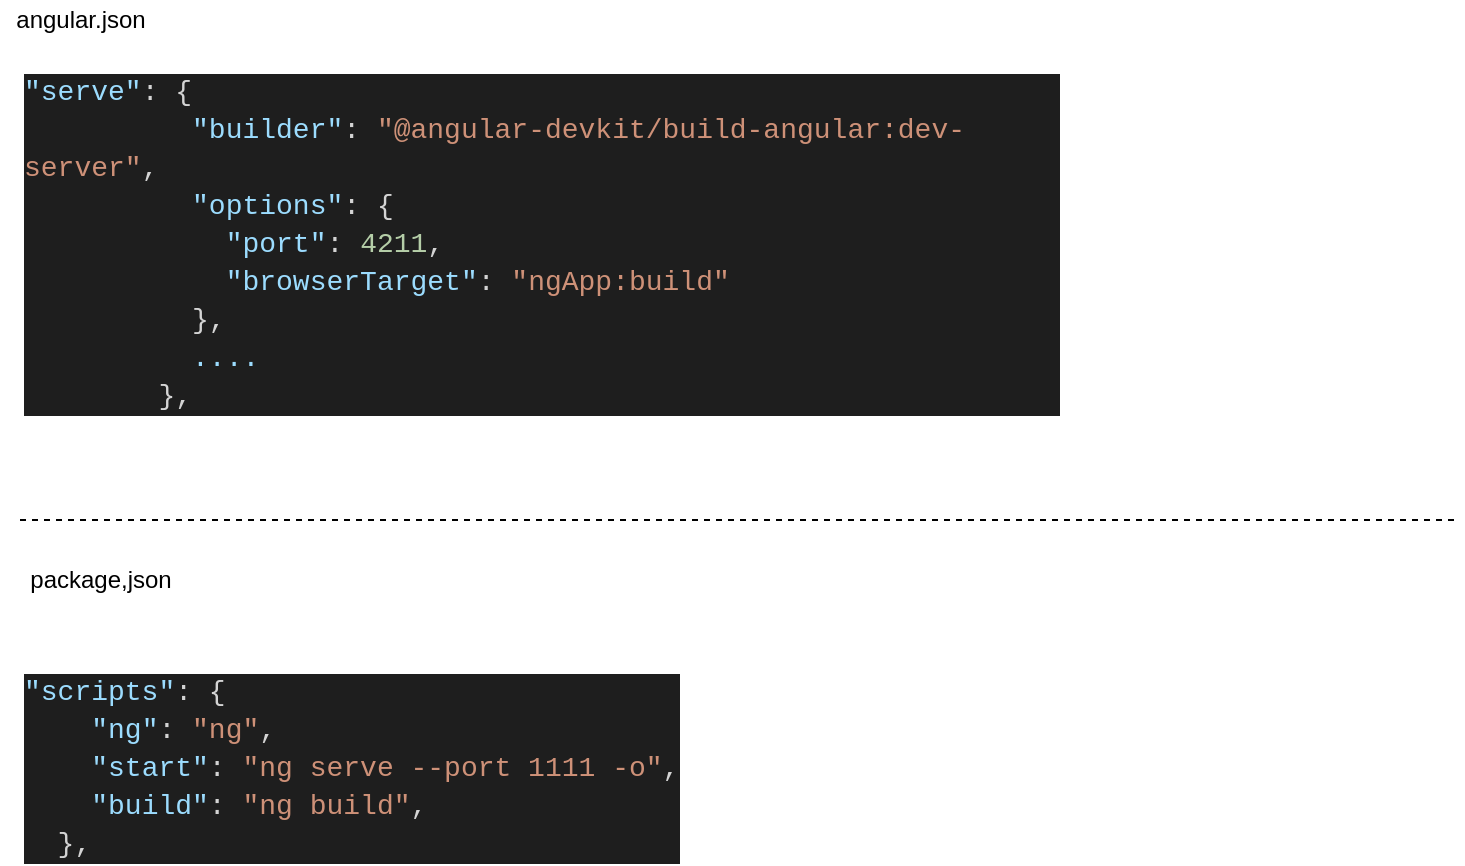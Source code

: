 <mxfile version="13.7.3" type="device" pages="5"><diagram id="q4-Cs6clWWx3zM11zpZe" name="port"><mxGraphModel dx="1024" dy="592" grid="1" gridSize="10" guides="1" tooltips="1" connect="1" arrows="1" fold="1" page="1" pageScale="1" pageWidth="827" pageHeight="1169" math="0" shadow="0"><root><mxCell id="NyrH_KXfmQNb-sl-_Fos-0"/><mxCell id="NyrH_KXfmQNb-sl-_Fos-1" parent="NyrH_KXfmQNb-sl-_Fos-0"/><mxCell id="_iU_rDNWa94BWpTCoF-Z-0" value="&lt;div style=&quot;background-color: rgb(30 , 30 , 30) ; font-family: &amp;#34;consolas&amp;#34; , &amp;#34;courier new&amp;#34; , monospace ; font-weight: normal ; font-size: 14px ; line-height: 19px&quot;&gt;&lt;div style=&quot;color: rgb(212 , 212 , 212)&quot;&gt;&lt;span style=&quot;color: #9cdcfe&quot;&gt;&quot;serve&quot;&lt;/span&gt;&lt;span style=&quot;color: #d4d4d4&quot;&gt;:&amp;nbsp;{&lt;/span&gt;&lt;/div&gt;&lt;div style=&quot;color: rgb(212 , 212 , 212)&quot;&gt;&lt;span style=&quot;color: #d4d4d4&quot;&gt;&amp;nbsp;&amp;nbsp;&amp;nbsp;&amp;nbsp;&amp;nbsp;&amp;nbsp;&amp;nbsp;&amp;nbsp;&amp;nbsp;&amp;nbsp;&lt;/span&gt;&lt;span style=&quot;color: #9cdcfe&quot;&gt;&quot;builder&quot;&lt;/span&gt;&lt;span style=&quot;color: #d4d4d4&quot;&gt;:&amp;nbsp;&lt;/span&gt;&lt;span style=&quot;color: #ce9178&quot;&gt;&quot;@angular-devkit/build-angular:dev-server&quot;&lt;/span&gt;&lt;span style=&quot;color: #d4d4d4&quot;&gt;,&lt;/span&gt;&lt;/div&gt;&lt;div style=&quot;color: rgb(212 , 212 , 212)&quot;&gt;&lt;span style=&quot;color: #d4d4d4&quot;&gt;&amp;nbsp;&amp;nbsp;&amp;nbsp;&amp;nbsp;&amp;nbsp;&amp;nbsp;&amp;nbsp;&amp;nbsp;&amp;nbsp;&amp;nbsp;&lt;/span&gt;&lt;span style=&quot;color: #9cdcfe&quot;&gt;&quot;options&quot;&lt;/span&gt;&lt;span style=&quot;color: #d4d4d4&quot;&gt;:&amp;nbsp;{&lt;/span&gt;&lt;/div&gt;&lt;div style=&quot;color: rgb(212 , 212 , 212)&quot;&gt;&lt;span style=&quot;color: #d4d4d4&quot;&gt;&amp;nbsp;&amp;nbsp;&amp;nbsp;&amp;nbsp;&amp;nbsp;&amp;nbsp;&amp;nbsp;&amp;nbsp;&amp;nbsp;&amp;nbsp;&amp;nbsp;&amp;nbsp;&lt;/span&gt;&lt;span style=&quot;color: #9cdcfe&quot;&gt;&quot;port&quot;&lt;/span&gt;&lt;span style=&quot;color: #d4d4d4&quot;&gt;:&amp;nbsp;&lt;/span&gt;&lt;span style=&quot;color: #b5cea8&quot;&gt;4211&lt;/span&gt;&lt;span style=&quot;color: #d4d4d4&quot;&gt;,&lt;/span&gt;&lt;/div&gt;&lt;div style=&quot;color: rgb(212 , 212 , 212)&quot;&gt;&lt;span style=&quot;color: #d4d4d4&quot;&gt;&amp;nbsp;&amp;nbsp;&amp;nbsp;&amp;nbsp;&amp;nbsp;&amp;nbsp;&amp;nbsp;&amp;nbsp;&amp;nbsp;&amp;nbsp;&amp;nbsp;&amp;nbsp;&lt;/span&gt;&lt;span style=&quot;color: #9cdcfe&quot;&gt;&quot;browserTarget&quot;&lt;/span&gt;&lt;span style=&quot;color: #d4d4d4&quot;&gt;:&amp;nbsp;&lt;/span&gt;&lt;span style=&quot;color: #ce9178&quot;&gt;&quot;ngApp:build&quot;&lt;/span&gt;&lt;/div&gt;&lt;div style=&quot;color: rgb(212 , 212 , 212)&quot;&gt;&lt;span style=&quot;color: #d4d4d4&quot;&gt;&amp;nbsp;&amp;nbsp;&amp;nbsp;&amp;nbsp;&amp;nbsp;&amp;nbsp;&amp;nbsp;&amp;nbsp;&amp;nbsp;&amp;nbsp;},&lt;/span&gt;&lt;/div&gt;&lt;div&gt;&lt;span style=&quot;color: rgb(212 , 212 , 212)&quot;&gt;&amp;nbsp; &amp;nbsp; &amp;nbsp; &amp;nbsp; &amp;nbsp; &lt;/span&gt;&lt;font color=&quot;#9cdcfe&quot;&gt;....&lt;/font&gt;&lt;/div&gt;&lt;div style=&quot;color: rgb(212 , 212 , 212)&quot;&gt;&lt;span style=&quot;color: #d4d4d4&quot;&gt;&amp;nbsp;&amp;nbsp;&amp;nbsp;&amp;nbsp;&amp;nbsp;&amp;nbsp;&amp;nbsp;&amp;nbsp;},&lt;/span&gt;&lt;/div&gt;&lt;/div&gt;" style="text;whiteSpace=wrap;html=1;" parent="NyrH_KXfmQNb-sl-_Fos-1" vertex="1"><mxGeometry x="40" y="50" width="520" height="170" as="geometry"/></mxCell><mxCell id="_iU_rDNWa94BWpTCoF-Z-1" value="angular.json" style="text;html=1;align=center;verticalAlign=middle;resizable=0;points=[];autosize=1;" parent="NyrH_KXfmQNb-sl-_Fos-1" vertex="1"><mxGeometry x="30" y="20" width="80" height="20" as="geometry"/></mxCell><mxCell id="_iU_rDNWa94BWpTCoF-Z-2" value="" style="endArrow=none;dashed=1;html=1;" parent="NyrH_KXfmQNb-sl-_Fos-1" edge="1"><mxGeometry width="50" height="50" relative="1" as="geometry"><mxPoint x="40" y="280" as="sourcePoint"/><mxPoint x="760" y="280" as="targetPoint"/></mxGeometry></mxCell><mxCell id="_iU_rDNWa94BWpTCoF-Z-3" value="package,json" style="text;html=1;align=center;verticalAlign=middle;resizable=0;points=[];autosize=1;" parent="NyrH_KXfmQNb-sl-_Fos-1" vertex="1"><mxGeometry x="35" y="300" width="90" height="20" as="geometry"/></mxCell><mxCell id="_iU_rDNWa94BWpTCoF-Z-4" value="&lt;div style=&quot;color: rgb(212 , 212 , 212) ; background-color: rgb(30 , 30 , 30) ; font-family: &amp;#34;consolas&amp;#34; , &amp;#34;courier new&amp;#34; , monospace ; font-weight: normal ; font-size: 14px ; line-height: 19px&quot;&gt;&lt;div&gt;&lt;span style=&quot;color: #9cdcfe&quot;&gt;&quot;scripts&quot;&lt;/span&gt;&lt;span style=&quot;color: #d4d4d4&quot;&gt;:&amp;nbsp;{&lt;/span&gt;&lt;/div&gt;&lt;div&gt;&lt;span style=&quot;color: #d4d4d4&quot;&gt;&amp;nbsp;&amp;nbsp;&amp;nbsp;&amp;nbsp;&lt;/span&gt;&lt;span style=&quot;color: #9cdcfe&quot;&gt;&quot;ng&quot;&lt;/span&gt;&lt;span style=&quot;color: #d4d4d4&quot;&gt;:&amp;nbsp;&lt;/span&gt;&lt;span style=&quot;color: #ce9178&quot;&gt;&quot;ng&quot;&lt;/span&gt;&lt;span style=&quot;color: #d4d4d4&quot;&gt;,&lt;/span&gt;&lt;/div&gt;&lt;div&gt;&lt;span style=&quot;color: #d4d4d4&quot;&gt;&amp;nbsp;&amp;nbsp;&amp;nbsp;&amp;nbsp;&lt;/span&gt;&lt;span style=&quot;color: #9cdcfe&quot;&gt;&quot;start&quot;&lt;/span&gt;&lt;span style=&quot;color: #d4d4d4&quot;&gt;:&amp;nbsp;&lt;/span&gt;&lt;span style=&quot;color: #ce9178&quot;&gt;&quot;ng&amp;nbsp;serve&amp;nbsp;--port&amp;nbsp;1111&amp;nbsp;-o&quot;&lt;/span&gt;&lt;span style=&quot;color: #d4d4d4&quot;&gt;,&lt;/span&gt;&lt;/div&gt;&lt;div&gt;&lt;span style=&quot;color: #d4d4d4&quot;&gt;&amp;nbsp;&amp;nbsp;&amp;nbsp;&amp;nbsp;&lt;/span&gt;&lt;span style=&quot;color: #9cdcfe&quot;&gt;&quot;build&quot;&lt;/span&gt;&lt;span style=&quot;color: #d4d4d4&quot;&gt;:&amp;nbsp;&lt;/span&gt;&lt;span style=&quot;color: #ce9178&quot;&gt;&quot;ng&amp;nbsp;build&quot;&lt;/span&gt;&lt;span style=&quot;color: #d4d4d4&quot;&gt;,&lt;/span&gt;&lt;/div&gt;&lt;div&gt;&lt;span style=&quot;color: #d4d4d4&quot;&gt;&amp;nbsp;&amp;nbsp;},&lt;/span&gt;&lt;/div&gt;&lt;/div&gt;" style="text;whiteSpace=wrap;html=1;" parent="NyrH_KXfmQNb-sl-_Fos-1" vertex="1"><mxGeometry x="40" y="350" width="330" height="100" as="geometry"/></mxCell></root></mxGraphModel></diagram><diagram id="Fjfok6fnJPgPXQCPnuLK" name="key"><mxGraphModel dx="1024" dy="592" grid="1" gridSize="10" guides="1" tooltips="1" connect="1" arrows="1" fold="1" page="1" pageScale="1" pageWidth="827" pageHeight="1169" math="0" shadow="0"><root><mxCell id="mGoqLNxDU2UqMUsBwPdi-0"/><mxCell id="mGoqLNxDU2UqMUsBwPdi-1" parent="mGoqLNxDU2UqMUsBwPdi-0"/><mxCell id="mGoqLNxDU2UqMUsBwPdi-4" value="&lt;div style=&quot;color: rgb(212, 212, 212); background-color: rgb(30, 30, 30); font-family: consolas, &amp;quot;courier new&amp;quot;, monospace; font-weight: normal; font-size: 14px; line-height: 19px;&quot;&gt;&lt;div&gt;&lt;span style=&quot;color: #808080&quot;&gt;&amp;lt;&lt;/span&gt;&lt;span style=&quot;color: #569cd6&quot;&gt;p&lt;/span&gt;&lt;span style=&quot;color: #d4d4d4&quot;&gt;&amp;nbsp;&lt;/span&gt;&lt;span style=&quot;color: #9cdcfe&quot;&gt;class&lt;/span&gt;&lt;span style=&quot;color: #d4d4d4&quot;&gt;=&lt;/span&gt;&lt;span style=&quot;color: #ce9178&quot;&gt;&quot;item&quot;&lt;/span&gt;&lt;span style=&quot;color: #9cdcfe&quot;&gt;(click)&lt;/span&gt;&lt;span style=&quot;color: #d4d4d4&quot;&gt;=&lt;/span&gt;&lt;span style=&quot;color: #ce9178&quot;&gt;&quot;toggleSelected($event)&quot;&lt;/span&gt;&lt;span style=&quot;color: #808080&quot;&gt;&amp;gt;&lt;/span&gt;&lt;span style=&quot;color: #d4d4d4&quot;&gt;shift&lt;/span&gt;&lt;span style=&quot;color: #808080&quot;&gt;&amp;lt;/&lt;/span&gt;&lt;span style=&quot;color: #569cd6&quot;&gt;p&lt;/span&gt;&lt;span style=&quot;color: #808080&quot;&gt;&amp;gt;&lt;/span&gt;&lt;/div&gt;&lt;/div&gt;" style="text;whiteSpace=wrap;html=1;" vertex="1" parent="mGoqLNxDU2UqMUsBwPdi-1"><mxGeometry x="40" y="40" width="460" height="30" as="geometry"/></mxCell><mxCell id="mGoqLNxDU2UqMUsBwPdi-5" value="&lt;div style=&quot;color: rgb(212, 212, 212); background-color: rgb(30, 30, 30); font-family: consolas, &amp;quot;courier new&amp;quot;, monospace; font-weight: normal; font-size: 14px; line-height: 19px;&quot;&gt;&lt;div&gt;&lt;span style=&quot;color: #dcdcaa&quot;&gt;toggleSelected&lt;/span&gt;&lt;span style=&quot;color: #d4d4d4&quot;&gt;(&lt;/span&gt;&lt;span style=&quot;color: #9cdcfe&quot;&gt;event&lt;/span&gt;&lt;span style=&quot;color: #d4d4d4&quot;&gt;)&amp;nbsp;{&lt;/span&gt;&lt;/div&gt;&lt;div&gt;&lt;span style=&quot;color: #d4d4d4&quot;&gt;&amp;nbsp;&amp;nbsp;&amp;nbsp;&amp;nbsp;&lt;/span&gt;&lt;span style=&quot;color: #c586c0&quot;&gt;if&lt;/span&gt;&lt;span style=&quot;color: #d4d4d4&quot;&gt;&amp;nbsp;(&lt;/span&gt;&lt;span style=&quot;color: #9cdcfe&quot;&gt;event&lt;/span&gt;&lt;span style=&quot;color: #d4d4d4&quot;&gt;.&lt;/span&gt;&lt;span style=&quot;color: #9cdcfe&quot;&gt;shiftKey&lt;/span&gt;&lt;span style=&quot;color: #d4d4d4&quot;&gt;)&amp;nbsp;{&lt;/span&gt;&lt;/div&gt;&lt;div&gt;&lt;span style=&quot;color: #d4d4d4&quot;&gt;&amp;nbsp;&amp;nbsp;&amp;nbsp;&amp;nbsp;&amp;nbsp;&amp;nbsp;&lt;/span&gt;&lt;span style=&quot;color: #dcdcaa&quot;&gt;alert&lt;/span&gt;&lt;span style=&quot;color: #d4d4d4&quot;&gt;(&lt;/span&gt;&lt;span style=&quot;color: #ce9178&quot;&gt;'shift'&lt;/span&gt;&lt;span style=&quot;color: #d4d4d4&quot;&gt;)&lt;/span&gt;&lt;/div&gt;&lt;div&gt;&lt;span style=&quot;color: #d4d4d4&quot;&gt;&amp;nbsp;&amp;nbsp;&amp;nbsp;&amp;nbsp;}&amp;nbsp;&lt;/span&gt;&lt;span style=&quot;color: #c586c0&quot;&gt;else&lt;/span&gt;&lt;span style=&quot;color: #d4d4d4&quot;&gt;&amp;nbsp;{&lt;/span&gt;&lt;/div&gt;&lt;div&gt;&lt;span style=&quot;color: #d4d4d4&quot;&gt;&amp;nbsp;&amp;nbsp;&amp;nbsp;&amp;nbsp;&amp;nbsp;&amp;nbsp;&lt;/span&gt;&lt;span style=&quot;color: #dcdcaa&quot;&gt;alert&lt;/span&gt;&lt;span style=&quot;color: #d4d4d4&quot;&gt;(&lt;/span&gt;&lt;span style=&quot;color: #ce9178&quot;&gt;'bag&amp;nbsp;bag&amp;nbsp;bag&amp;nbsp;bag'&lt;/span&gt;&lt;span style=&quot;color: #d4d4d4&quot;&gt;)&lt;/span&gt;&lt;/div&gt;&lt;div&gt;&lt;span style=&quot;color: #d4d4d4&quot;&gt;&amp;nbsp;&amp;nbsp;&amp;nbsp;&amp;nbsp;}&lt;/span&gt;&lt;/div&gt;&lt;div&gt;&lt;span style=&quot;color: #d4d4d4&quot;&gt;&amp;nbsp;&amp;nbsp;}&lt;/span&gt;&lt;/div&gt;&lt;/div&gt;" style="text;whiteSpace=wrap;html=1;" vertex="1" parent="mGoqLNxDU2UqMUsBwPdi-1"><mxGeometry x="40" y="100" width="260" height="140" as="geometry"/></mxCell><mxCell id="mGoqLNxDU2UqMUsBwPdi-6" value="&lt;span style=&quot;color: rgb(136 , 19 , 145) ; font-family: &amp;#34;consolas&amp;#34; , &amp;#34;lucida console&amp;#34; , &amp;#34;courier new&amp;#34; , monospace ; font-size: 12px ; font-style: normal ; font-weight: 400 ; letter-spacing: normal ; text-align: left ; text-indent: 0px ; text-transform: none ; word-spacing: 0px ; display: inline ; float: none&quot;&gt;&lt;span&gt;// можно&lt;/span&gt;&lt;br&gt;&lt;ul&gt;&lt;li&gt;&lt;span style=&quot;color: rgb(136 , 19 , 145) ; font-family: &amp;#34;consolas&amp;#34; , &amp;#34;lucida console&amp;#34; , &amp;#34;courier new&amp;#34; , monospace ; font-size: 12px ; font-style: normal ; font-weight: 400 ; letter-spacing: normal ; text-align: left ; text-indent: 0px ; text-transform: none ; word-spacing: 0px ; display: inline ; float: none&quot;&gt;altKey&lt;/span&gt;&lt;/li&gt;&lt;li&gt;&lt;span style=&quot;color: rgb(136 , 19 , 145) ; font-family: &amp;#34;consolas&amp;#34; , &amp;#34;lucida console&amp;#34; , &amp;#34;courier new&amp;#34; , monospace ; font-size: 12px ; font-style: normal ; font-weight: 400 ; letter-spacing: normal ; text-align: left ; text-indent: 0px ; text-transform: none ; word-spacing: 0px ; display: inline ; float: none&quot;&gt;&lt;span style=&quot;font-family: &amp;#34;consolas&amp;#34; , &amp;#34;lucida console&amp;#34; , &amp;#34;courier new&amp;#34; , monospace&quot;&gt;ctrlKey&lt;/span&gt;&lt;/span&gt;&lt;/li&gt;&lt;li&gt;&lt;span style=&quot;color: rgb(136 , 19 , 145) ; font-family: &amp;#34;consolas&amp;#34; , &amp;#34;lucida console&amp;#34; , &amp;#34;courier new&amp;#34; , monospace ; font-size: 12px ; font-style: normal ; font-weight: 400 ; letter-spacing: normal ; text-align: left ; text-indent: 0px ; text-transform: none ; word-spacing: 0px ; display: inline ; float: none&quot;&gt;&lt;span style=&quot;font-family: &amp;#34;consolas&amp;#34; , &amp;#34;lucida console&amp;#34; , &amp;#34;courier new&amp;#34; , monospace&quot;&gt;shiftKey&lt;br&gt;&lt;/span&gt;&lt;/span&gt;&lt;/li&gt;&lt;/ul&gt;&lt;/span&gt;" style="text;whiteSpace=wrap;html=1;" vertex="1" parent="mGoqLNxDU2UqMUsBwPdi-1"><mxGeometry x="430" y="110" width="60" height="30" as="geometry"/></mxCell></root></mxGraphModel></diagram><diagram id="gCjRxE2fw-5CglULi1ai" name="structure"><mxGraphModel dx="1024" dy="592" grid="1" gridSize="10" guides="1" tooltips="1" connect="1" arrows="1" fold="1" page="1" pageScale="1" pageWidth="827" pageHeight="1169" math="0" shadow="0"><root><mxCell id="1SBuuT4azpWQjqduZpo9-0"/><mxCell id="1SBuuT4azpWQjqduZpo9-1" parent="1SBuuT4azpWQjqduZpo9-0"/><mxCell id="1SBuuT4azpWQjqduZpo9-2" value="app/constants.ts" style="text;html=1;align=center;verticalAlign=middle;resizable=0;points=[];autosize=1;" parent="1SBuuT4azpWQjqduZpo9-1" vertex="1"><mxGeometry x="40" y="280" width="100" height="20" as="geometry"/></mxCell><mxCell id="1SBuuT4azpWQjqduZpo9-3" value="&lt;pre style=&quot;background-color: rgb(43, 43, 43); color: rgb(169, 183, 198); font-family: &amp;quot;jetbrains mono&amp;quot;, monospace; font-size: 14px;&quot;&gt;&lt;span style=&quot;color: rgb(204, 120, 50); font-size: 14px;&quot;&gt;export const &lt;/span&gt;&lt;span style=&quot;color: rgb(152, 118, 170); font-weight: bold; font-style: italic; font-size: 14px;&quot;&gt;SOME &lt;/span&gt;= &lt;span style=&quot;color: rgb(106, 135, 89); font-size: 14px;&quot;&gt;'hello'&lt;/span&gt;&lt;span style=&quot;color: rgb(204, 120, 50); font-size: 14px;&quot;&gt;;&lt;/span&gt;&lt;/pre&gt;" style="text;whiteSpace=wrap;html=1;fontSize=14;verticalAlign=middle;" parent="1SBuuT4azpWQjqduZpo9-1" vertex="1"><mxGeometry x="40" y="320" width="230" height="20" as="geometry"/></mxCell><mxCell id="1SBuuT4azpWQjqduZpo9-4" value="&lt;pre style=&quot;background-color: rgb(43, 43, 43); color: rgb(169, 183, 198); font-family: &amp;quot;jetbrains mono&amp;quot;, monospace; font-size: 16px;&quot;&gt;&lt;span style=&quot;color: rgb(204, 120, 50); font-size: 16px;&quot;&gt;import &lt;/span&gt;{&lt;span style=&quot;color: rgb(152, 118, 170); font-weight: bold; font-style: italic; font-size: 16px;&quot;&gt;SOME&lt;/span&gt;} &lt;span style=&quot;color: rgb(204, 120, 50); font-size: 16px;&quot;&gt;from &lt;/span&gt;&lt;span style=&quot;color: rgb(106, 135, 89); font-size: 16px;&quot;&gt;'../constants'&lt;/span&gt;&lt;span style=&quot;color: rgb(204, 120, 50); font-size: 16px;&quot;&gt;;&lt;/span&gt;&lt;/pre&gt;" style="text;whiteSpace=wrap;html=1;fontSize=16;verticalAlign=middle;" parent="1SBuuT4azpWQjqduZpo9-1" vertex="1"><mxGeometry x="40" y="410" width="310" height="30" as="geometry"/></mxCell><mxCell id="1SBuuT4azpWQjqduZpo9-5" value="parent.ts" style="text;html=1;align=center;verticalAlign=middle;resizable=0;points=[];autosize=1;fontSize=14;" parent="1SBuuT4azpWQjqduZpo9-1" vertex="1"><mxGeometry x="40" y="380" width="70" height="20" as="geometry"/></mxCell><mxCell id="1SBuuT4azpWQjqduZpo9-6" value="&lt;pre style=&quot;background-color: #2b2b2b ; color: #a9b7c6 ; font-family: &amp;quot;jetbrains mono&amp;quot; , monospace ; font-size: 9 8pt&quot;&gt;&lt;span style=&quot;color: #9876aa&quot;&gt;some &lt;/span&gt;= &lt;span style=&quot;color: #9876aa ; font-weight: bold ; font-style: italic&quot;&gt;SOME&lt;/span&gt;&lt;span style=&quot;color: #cc7832&quot;&gt;;&lt;/span&gt;&lt;/pre&gt;" style="text;whiteSpace=wrap;html=1;fontSize=16;" parent="1SBuuT4azpWQjqduZpo9-1" vertex="1"><mxGeometry x="40" y="450" width="140" height="70" as="geometry"/></mxCell><mxCell id="1ahsYb4WggZxWu5z0mur-0" value="app" style="text;html=1;align=center;verticalAlign=middle;resizable=0;points=[];autosize=1;strokeColor=#000000;" parent="1SBuuT4azpWQjqduZpo9-1" vertex="1"><mxGeometry x="40" y="40" width="40" height="20" as="geometry"/></mxCell><mxCell id="1ahsYb4WggZxWu5z0mur-1" value="models" style="text;html=1;align=center;verticalAlign=middle;resizable=0;points=[];autosize=1;strokeColor=#000000;" parent="1SBuuT4azpWQjqduZpo9-1" vertex="1"><mxGeometry x="55" y="130" width="50" height="20" as="geometry"/></mxCell><mxCell id="1ahsYb4WggZxWu5z0mur-2" value="constants" style="text;html=1;align=center;verticalAlign=middle;resizable=0;points=[];autosize=1;strokeColor=#000000;" parent="1SBuuT4azpWQjqduZpo9-1" vertex="1"><mxGeometry x="55" y="70" width="70" height="20" as="geometry"/></mxCell><mxCell id="1ahsYb4WggZxWu5z0mur-3" value="store" style="text;html=1;align=center;verticalAlign=middle;resizable=0;points=[];autosize=1;strokeColor=#000000;" parent="1SBuuT4azpWQjqduZpo9-1" vertex="1"><mxGeometry x="55" y="190" width="40" height="20" as="geometry"/></mxCell><mxCell id="1ahsYb4WggZxWu5z0mur-4" value="constants" style="text;html=1;align=center;verticalAlign=middle;resizable=0;points=[];autosize=1;strokeColor=#000000;" parent="1SBuuT4azpWQjqduZpo9-1" vertex="1"><mxGeometry x="40" y="250" width="70" height="20" as="geometry"/></mxCell><mxCell id="1ahsYb4WggZxWu5z0mur-5" value="" style="endArrow=none;dashed=1;html=1;" parent="1SBuuT4azpWQjqduZpo9-1" edge="1"><mxGeometry width="50" height="50" relative="1" as="geometry"><mxPoint x="40" y="230" as="sourcePoint"/><mxPoint x="680" y="230" as="targetPoint"/></mxGeometry></mxCell><mxCell id="1ahsYb4WggZxWu5z0mur-6" value="" style="endArrow=none;dashed=1;html=1;" parent="1SBuuT4azpWQjqduZpo9-1" edge="1"><mxGeometry width="50" height="50" relative="1" as="geometry"><mxPoint x="40" y="560" as="sourcePoint"/><mxPoint x="680" y="560" as="targetPoint"/></mxGeometry></mxCell><mxCell id="9d1jOzV_jwv29-aZLn99-0" value="app/models/car.model.ts" style="text;html=1;align=center;verticalAlign=middle;resizable=0;points=[];autosize=1;" parent="1SBuuT4azpWQjqduZpo9-1" vertex="1"><mxGeometry x="40" y="610" width="150" height="20" as="geometry"/></mxCell><mxCell id="9d1jOzV_jwv29-aZLn99-1" value="&lt;pre style=&quot;background-color: #2b2b2b ; color: #a9b7c6 ; font-family: &amp;quot;jetbrains mono&amp;quot; , monospace ; font-size: 9 8pt&quot;&gt;&lt;span style=&quot;color: #cc7832&quot;&gt;export class &lt;/span&gt;Car {&lt;br&gt;  &lt;span style=&quot;color: #cc7832&quot;&gt;constructor&lt;/span&gt;(&lt;br&gt;    &lt;span style=&quot;color: #cc7832&quot;&gt;public &lt;/span&gt;&lt;span style=&quot;color: #9876aa&quot;&gt;type&lt;/span&gt;: &lt;span style=&quot;color: #cc7832&quot;&gt;string,&lt;br&gt;&lt;/span&gt;&lt;span style=&quot;color: #cc7832&quot;&gt;    public &lt;/span&gt;&lt;span style=&quot;color: #9876aa&quot;&gt;age&lt;/span&gt;: &lt;span style=&quot;color: #cc7832&quot;&gt;string,&lt;br&gt;&lt;/span&gt;&lt;span style=&quot;color: #cc7832&quot;&gt;    public &lt;/span&gt;&lt;span style=&quot;color: #9876aa&quot;&gt;model&lt;/span&gt;: &lt;span style=&quot;color: #cc7832&quot;&gt;string&lt;br&gt;&lt;/span&gt;&lt;span style=&quot;color: #cc7832&quot;&gt;  &lt;/span&gt;) { }&lt;br&gt;}&lt;br&gt;&lt;br&gt;&lt;span style=&quot;color: #cc7832&quot;&gt;export interface &lt;/span&gt;Cars {&lt;br&gt;  &lt;span style=&quot;color: #9876aa&quot;&gt;cars&lt;/span&gt;: Car[]&lt;span style=&quot;color: #cc7832&quot;&gt;;&lt;br&gt;&lt;/span&gt;}&lt;/pre&gt;" style="text;whiteSpace=wrap;html=1;" parent="1SBuuT4azpWQjqduZpo9-1" vertex="1"><mxGeometry x="50" y="630" width="200" height="190" as="geometry"/></mxCell><mxCell id="9d1jOzV_jwv29-aZLn99-2" value="parent.ts" style="text;html=1;align=center;verticalAlign=middle;resizable=0;points=[];autosize=1;fontSize=14;" parent="1SBuuT4azpWQjqduZpo9-1" vertex="1"><mxGeometry x="40" y="830" width="70" height="20" as="geometry"/></mxCell><mxCell id="9d1jOzV_jwv29-aZLn99-3" value="&lt;pre style=&quot;background-color: rgb(43 , 43 , 43) ; color: rgb(169 , 183 , 198) ; font-family: &amp;#34;jetbrains mono&amp;#34; , monospace ; font-size: 15px&quot;&gt;&lt;span style=&quot;color: rgb(204 , 120 , 50) ; font-size: 15px&quot;&gt;import &lt;/span&gt;{Car} &lt;span style=&quot;color: rgb(204 , 120 , 50) ; font-size: 15px&quot;&gt;from &lt;/span&gt;&lt;span style=&quot;color: rgb(106 , 135 , 89) ; font-size: 15px&quot;&gt;'../models/car.model'&lt;/span&gt;&lt;span style=&quot;color: rgb(204 , 120 , 50) ; font-size: 15px&quot;&gt;;&lt;/span&gt;&lt;/pre&gt;" style="text;whiteSpace=wrap;html=1;fontSize=15;verticalAlign=middle;" parent="1SBuuT4azpWQjqduZpo9-1" vertex="1"><mxGeometry x="50" y="870" width="260" height="30" as="geometry"/></mxCell><mxCell id="9d1jOzV_jwv29-aZLn99-4" value="models" style="text;html=1;align=center;verticalAlign=middle;resizable=0;points=[];autosize=1;strokeColor=#000000;" parent="1SBuuT4azpWQjqduZpo9-1" vertex="1"><mxGeometry x="40" y="575" width="50" height="20" as="geometry"/></mxCell><mxCell id="iE8xA6kgo7Smi2p9njuU-0" value="dashboard" style="text;html=1;align=center;verticalAlign=middle;resizable=0;points=[];autosize=1;strokeColor=#000000;" vertex="1" parent="1SBuuT4azpWQjqduZpo9-1"><mxGeometry x="55" y="100" width="70" height="20" as="geometry"/></mxCell><mxCell id="iE8xA6kgo7Smi2p9njuU-1" value="services" style="text;html=1;align=center;verticalAlign=middle;resizable=0;points=[];autosize=1;strokeColor=#000000;" vertex="1" parent="1SBuuT4azpWQjqduZpo9-1"><mxGeometry x="55" y="160" width="60" height="20" as="geometry"/></mxCell></root></mxGraphModel></diagram><diagram id="pJEzAOCz1WXs5GTEM3cw" name="set, get"><mxGraphModel dx="1024" dy="592" grid="1" gridSize="10" guides="1" tooltips="1" connect="1" arrows="1" fold="1" page="1" pageScale="1" pageWidth="827" pageHeight="1169" math="0" shadow="0"><root><mxCell id="k9hi9Vr7yqIrWlxqvzSW-0"/><mxCell id="k9hi9Vr7yqIrWlxqvzSW-1" parent="k9hi9Vr7yqIrWlxqvzSW-0"/><mxCell id="4azJCJTsA9E-8QYZoMGb-0" value="&lt;pre style=&quot;background-color: rgb(43, 43, 43); color: rgb(169, 183, 198); font-family: &amp;quot;jetbrains mono&amp;quot;, monospace; font-size: 16px;&quot;&gt;&lt;span style=&quot;color: rgb(152, 118, 170); font-size: 16px;&quot;&gt;some&lt;/span&gt;: &lt;span style=&quot;color: rgb(204, 120, 50); font-size: 16px;&quot;&gt;string;&lt;br style=&quot;font-size: 16px;&quot;&gt;&lt;/span&gt;&lt;span style=&quot;color: rgb(204, 120, 50); font-size: 16px;&quot;&gt;&lt;br style=&quot;font-size: 16px;&quot;&gt;&lt;/span&gt;&lt;span style=&quot;color: rgb(187, 181, 41); font-size: 16px;&quot;&gt;@Input&lt;/span&gt;()&lt;br style=&quot;font-size: 16px;&quot;&gt;&lt;span style=&quot;color: rgb(204, 120, 50); font-size: 16px;&quot;&gt;set &lt;/span&gt;&lt;span style=&quot;color: rgb(255, 198, 109); font-size: 16px;&quot;&gt;value&lt;/span&gt;(val: &lt;span style=&quot;color: rgb(204, 120, 50); font-size: 16px;&quot;&gt;string&lt;/span&gt;) {&lt;br style=&quot;font-size: 16px;&quot;&gt;  &lt;span style=&quot;color: rgb(204, 120, 50); font-size: 16px;&quot;&gt;this&lt;/span&gt;.&lt;span style=&quot;color: rgb(152, 118, 170); font-size: 16px;&quot;&gt;some &lt;/span&gt;= val&lt;span style=&quot;color: rgb(204, 120, 50); font-size: 16px;&quot;&gt;;&lt;br style=&quot;font-size: 16px;&quot;&gt;&lt;/span&gt;}&lt;/pre&gt;" style="text;whiteSpace=wrap;html=1;verticalAlign=middle;fontSize=16;" parent="k9hi9Vr7yqIrWlxqvzSW-1" vertex="1"><mxGeometry x="40" y="230" width="240" height="120" as="geometry"/></mxCell><mxCell id="4azJCJTsA9E-8QYZoMGb-1" value="&lt;pre style=&quot;background-color: #2b2b2b ; color: #a9b7c6 ; font-family: &amp;quot;jetbrains mono&amp;quot; , monospace ; font-size: 9 8pt&quot;&gt;&lt;span style=&quot;color: #e8bf6a&quot;&gt;&amp;lt;app-parent &lt;/span&gt;&lt;span style=&quot;color: #bababa&quot;&gt;value&lt;/span&gt;&lt;span style=&quot;color: #a5c261&quot;&gt;=&quot;some val&quot;&lt;/span&gt;&lt;span style=&quot;color: #e8bf6a&quot;&gt;&amp;gt;&amp;lt;/app-parent&amp;gt;&lt;/span&gt;&lt;/pre&gt;" style="text;whiteSpace=wrap;html=1;fontSize=16;verticalAlign=middle;" parent="k9hi9Vr7yqIrWlxqvzSW-1" vertex="1"><mxGeometry x="40" y="150" width="430" height="30" as="geometry"/></mxCell><mxCell id="4azJCJTsA9E-8QYZoMGb-2" value="app.component.html" style="text;html=1;align=center;verticalAlign=middle;resizable=0;points=[];autosize=1;fontSize=16;" parent="k9hi9Vr7yqIrWlxqvzSW-1" vertex="1"><mxGeometry x="40" y="120" width="160" height="20" as="geometry"/></mxCell><mxCell id="4azJCJTsA9E-8QYZoMGb-3" value="parent.component.ts" style="text;html=1;align=center;verticalAlign=middle;resizable=0;points=[];autosize=1;fontSize=16;" parent="k9hi9Vr7yqIrWlxqvzSW-1" vertex="1"><mxGeometry x="40" y="200" width="160" height="20" as="geometry"/></mxCell><mxCell id="4azJCJTsA9E-8QYZoMGb-4" value="set" style="rounded=0;whiteSpace=wrap;html=1;fontSize=16;" parent="k9hi9Vr7yqIrWlxqvzSW-1" vertex="1"><mxGeometry x="40" y="40" width="80" height="40" as="geometry"/></mxCell></root></mxGraphModel></diagram><diagram id="hwKYckZLSSjLcWyFA9Yg" name="types"><mxGraphModel dx="1024" dy="592" grid="1" gridSize="10" guides="1" tooltips="1" connect="1" arrows="1" fold="1" page="1" pageScale="1" pageWidth="827" pageHeight="1169" math="0" shadow="0"><root><mxCell id="bJ5zPRQibWJ9vAl8YS44-0"/><mxCell id="bJ5zPRQibWJ9vAl8YS44-1" parent="bJ5zPRQibWJ9vAl8YS44-0"/><mxCell id="bJ5zPRQibWJ9vAl8YS44-4" value="&lt;pre class=&quot;lang-js s-code-block hljs javascript&quot; style=&quot;margin: 0px ; padding: 12px ; border: 0px ; font-style: normal ; font-weight: 400 ; font-stretch: inherit ; line-height: 1.308 ; font-family: &amp;quot;consolas&amp;quot; , &amp;quot;menlo&amp;quot; , &amp;quot;monaco&amp;quot; , &amp;quot;lucida console&amp;quot; , &amp;quot;liberation mono&amp;quot; , &amp;quot;dejavu sans mono&amp;quot; , &amp;quot;bitstream vera sans mono&amp;quot; , &amp;quot;courier new&amp;quot; , monospace , sans-serif ; font-size: 13px ; vertical-align: baseline ; box-sizing: inherit ; width: auto ; max-height: 600px ; overflow: auto ; border-radius: 5px ; overflow-wrap: normal ; letter-spacing: normal ; text-align: left ; text-indent: 0px ; text-transform: none ; word-spacing: 0px&quot;&gt;&lt;code style=&quot;margin: 0px; padding: 0px; border: 0px; font-style: inherit; font-variant: inherit; font-weight: inherit; font-stretch: inherit; line-height: inherit; font-family: inherit; font-size: 13px; vertical-align: baseline; box-sizing: inherit; background-color: transparent;&quot;&gt;interface GlobalEventHandlersEventMap {&#10;    &lt;span class=&quot;hljs-string&quot; style=&quot;margin: 0px ; padding: 0px ; border: 0px ; font-style: inherit ; font-variant: inherit ; font-weight: inherit ; font-stretch: inherit ; line-height: inherit ; font-family: inherit ; font-size: 13px ; vertical-align: baseline ; box-sizing: inherit&quot;&gt;&quot;abort&quot;&lt;/span&gt;: UIEvent;&#10;    &lt;span class=&quot;hljs-string&quot; style=&quot;margin: 0px ; padding: 0px ; border: 0px ; font-style: inherit ; font-variant: inherit ; font-weight: inherit ; font-stretch: inherit ; line-height: inherit ; font-family: inherit ; font-size: 13px ; vertical-align: baseline ; box-sizing: inherit&quot;&gt;&quot;animationcancel&quot;&lt;/span&gt;: AnimationEvent;&#10;    &lt;span class=&quot;hljs-string&quot; style=&quot;margin: 0px ; padding: 0px ; border: 0px ; font-style: inherit ; font-variant: inherit ; font-weight: inherit ; font-stretch: inherit ; line-height: inherit ; font-family: inherit ; font-size: 13px ; vertical-align: baseline ; box-sizing: inherit&quot;&gt;&quot;animationend&quot;&lt;/span&gt;: AnimationEvent;&#10;    &lt;span class=&quot;hljs-string&quot; style=&quot;margin: 0px ; padding: 0px ; border: 0px ; font-style: inherit ; font-variant: inherit ; font-weight: inherit ; font-stretch: inherit ; line-height: inherit ; font-family: inherit ; font-size: 13px ; vertical-align: baseline ; box-sizing: inherit&quot;&gt;&quot;animationiteration&quot;&lt;/span&gt;: AnimationEvent;&#10;    &lt;span class=&quot;hljs-string&quot; style=&quot;margin: 0px ; padding: 0px ; border: 0px ; font-style: inherit ; font-variant: inherit ; font-weight: inherit ; font-stretch: inherit ; line-height: inherit ; font-family: inherit ; font-size: 13px ; vertical-align: baseline ; box-sizing: inherit&quot;&gt;&quot;animationstart&quot;&lt;/span&gt;: AnimationEvent;&#10;    &lt;span class=&quot;hljs-string&quot; style=&quot;margin: 0px ; padding: 0px ; border: 0px ; font-style: inherit ; font-variant: inherit ; font-weight: inherit ; font-stretch: inherit ; line-height: inherit ; font-family: inherit ; font-size: 13px ; vertical-align: baseline ; box-sizing: inherit&quot;&gt;&quot;auxclick&quot;&lt;/span&gt;: MouseEvent;&#10;    &lt;span class=&quot;hljs-string&quot; style=&quot;margin: 0px ; padding: 0px ; border: 0px ; font-style: inherit ; font-variant: inherit ; font-weight: inherit ; font-stretch: inherit ; line-height: inherit ; font-family: inherit ; font-size: 13px ; vertical-align: baseline ; box-sizing: inherit&quot;&gt;&quot;beforeinput&quot;&lt;/span&gt;: InputEvent;&#10;    &lt;span class=&quot;hljs-string&quot; style=&quot;margin: 0px ; padding: 0px ; border: 0px ; font-style: inherit ; font-variant: inherit ; font-weight: inherit ; font-stretch: inherit ; line-height: inherit ; font-family: inherit ; font-size: 13px ; vertical-align: baseline ; box-sizing: inherit&quot;&gt;&quot;blur&quot;&lt;/span&gt;: FocusEvent;&#10;    &lt;span class=&quot;hljs-string&quot; style=&quot;margin: 0px ; padding: 0px ; border: 0px ; font-style: inherit ; font-variant: inherit ; font-weight: inherit ; font-stretch: inherit ; line-height: inherit ; font-family: inherit ; font-size: 13px ; vertical-align: baseline ; box-sizing: inherit&quot;&gt;&quot;cancel&quot;&lt;/span&gt;: Event;&#10;    &lt;span class=&quot;hljs-string&quot; style=&quot;margin: 0px ; padding: 0px ; border: 0px ; font-style: inherit ; font-variant: inherit ; font-weight: inherit ; font-stretch: inherit ; line-height: inherit ; font-family: inherit ; font-size: 13px ; vertical-align: baseline ; box-sizing: inherit&quot;&gt;&quot;canplay&quot;&lt;/span&gt;: Event;&#10;    &lt;span class=&quot;hljs-string&quot; style=&quot;margin: 0px ; padding: 0px ; border: 0px ; font-style: inherit ; font-variant: inherit ; font-weight: inherit ; font-stretch: inherit ; line-height: inherit ; font-family: inherit ; font-size: 13px ; vertical-align: baseline ; box-sizing: inherit&quot;&gt;&quot;canplaythrough&quot;&lt;/span&gt;: Event;&#10;    &lt;span class=&quot;hljs-string&quot; style=&quot;margin: 0px ; padding: 0px ; border: 0px ; font-style: inherit ; font-variant: inherit ; font-weight: inherit ; font-stretch: inherit ; line-height: inherit ; font-family: inherit ; font-size: 13px ; vertical-align: baseline ; box-sizing: inherit&quot;&gt;&quot;change&quot;&lt;/span&gt;: Event;&#10;    &lt;span class=&quot;hljs-string&quot; style=&quot;margin: 0px ; padding: 0px ; border: 0px ; font-style: inherit ; font-variant: inherit ; font-weight: inherit ; font-stretch: inherit ; line-height: inherit ; font-family: inherit ; font-size: 13px ; vertical-align: baseline ; box-sizing: inherit&quot;&gt;&quot;click&quot;&lt;/span&gt;: MouseEvent;&#10;    &lt;span class=&quot;hljs-string&quot; style=&quot;margin: 0px ; padding: 0px ; border: 0px ; font-style: inherit ; font-variant: inherit ; font-weight: inherit ; font-stretch: inherit ; line-height: inherit ; font-family: inherit ; font-size: 13px ; vertical-align: baseline ; box-sizing: inherit&quot;&gt;&quot;close&quot;&lt;/span&gt;: Event;&#10;    &lt;span class=&quot;hljs-string&quot; style=&quot;margin: 0px ; padding: 0px ; border: 0px ; font-style: inherit ; font-variant: inherit ; font-weight: inherit ; font-stretch: inherit ; line-height: inherit ; font-family: inherit ; font-size: 13px ; vertical-align: baseline ; box-sizing: inherit&quot;&gt;&quot;compositionend&quot;&lt;/span&gt;: CompositionEvent;&#10;    &lt;span class=&quot;hljs-string&quot; style=&quot;margin: 0px ; padding: 0px ; border: 0px ; font-style: inherit ; font-variant: inherit ; font-weight: inherit ; font-stretch: inherit ; line-height: inherit ; font-family: inherit ; font-size: 13px ; vertical-align: baseline ; box-sizing: inherit&quot;&gt;&quot;compositionstart&quot;&lt;/span&gt;: CompositionEvent;&#10;    &lt;span class=&quot;hljs-string&quot; style=&quot;margin: 0px ; padding: 0px ; border: 0px ; font-style: inherit ; font-variant: inherit ; font-weight: inherit ; font-stretch: inherit ; line-height: inherit ; font-family: inherit ; font-size: 13px ; vertical-align: baseline ; box-sizing: inherit&quot;&gt;&quot;compositionupdate&quot;&lt;/span&gt;: CompositionEvent;&#10;    &lt;span class=&quot;hljs-string&quot; style=&quot;margin: 0px ; padding: 0px ; border: 0px ; font-style: inherit ; font-variant: inherit ; font-weight: inherit ; font-stretch: inherit ; line-height: inherit ; font-family: inherit ; font-size: 13px ; vertical-align: baseline ; box-sizing: inherit&quot;&gt;&quot;contextmenu&quot;&lt;/span&gt;: MouseEvent;&#10;    &lt;span class=&quot;hljs-string&quot; style=&quot;margin: 0px ; padding: 0px ; border: 0px ; font-style: inherit ; font-variant: inherit ; font-weight: inherit ; font-stretch: inherit ; line-height: inherit ; font-family: inherit ; font-size: 13px ; vertical-align: baseline ; box-sizing: inherit&quot;&gt;&quot;cuechange&quot;&lt;/span&gt;: Event;&#10;    &lt;span class=&quot;hljs-string&quot; style=&quot;margin: 0px ; padding: 0px ; border: 0px ; font-style: inherit ; font-variant: inherit ; font-weight: inherit ; font-stretch: inherit ; line-height: inherit ; font-family: inherit ; font-size: 13px ; vertical-align: baseline ; box-sizing: inherit&quot;&gt;&quot;dblclick&quot;&lt;/span&gt;: MouseEvent;&#10;    &lt;span class=&quot;hljs-string&quot; style=&quot;margin: 0px ; padding: 0px ; border: 0px ; font-style: inherit ; font-variant: inherit ; font-weight: inherit ; font-stretch: inherit ; line-height: inherit ; font-family: inherit ; font-size: 13px ; vertical-align: baseline ; box-sizing: inherit&quot;&gt;&quot;drag&quot;&lt;/span&gt;: DragEvent;&#10;    &lt;span class=&quot;hljs-string&quot; style=&quot;margin: 0px ; padding: 0px ; border: 0px ; font-style: inherit ; font-variant: inherit ; font-weight: inherit ; font-stretch: inherit ; line-height: inherit ; font-family: inherit ; font-size: 13px ; vertical-align: baseline ; box-sizing: inherit&quot;&gt;&quot;dragend&quot;&lt;/span&gt;: DragEvent;&#10;    &lt;span class=&quot;hljs-string&quot; style=&quot;margin: 0px ; padding: 0px ; border: 0px ; font-style: inherit ; font-variant: inherit ; font-weight: inherit ; font-stretch: inherit ; line-height: inherit ; font-family: inherit ; font-size: 13px ; vertical-align: baseline ; box-sizing: inherit&quot;&gt;&quot;dragenter&quot;&lt;/span&gt;: DragEvent;&#10;    &lt;span class=&quot;hljs-string&quot; style=&quot;margin: 0px ; padding: 0px ; border: 0px ; font-style: inherit ; font-variant: inherit ; font-weight: inherit ; font-stretch: inherit ; line-height: inherit ; font-family: inherit ; font-size: 13px ; vertical-align: baseline ; box-sizing: inherit&quot;&gt;&quot;dragexit&quot;&lt;/span&gt;: Event;&#10;    &lt;span class=&quot;hljs-string&quot; style=&quot;margin: 0px ; padding: 0px ; border: 0px ; font-style: inherit ; font-variant: inherit ; font-weight: inherit ; font-stretch: inherit ; line-height: inherit ; font-family: inherit ; font-size: 13px ; vertical-align: baseline ; box-sizing: inherit&quot;&gt;&quot;dragleave&quot;&lt;/span&gt;: DragEvent;&#10;    &lt;span class=&quot;hljs-string&quot; style=&quot;margin: 0px ; padding: 0px ; border: 0px ; font-style: inherit ; font-variant: inherit ; font-weight: inherit ; font-stretch: inherit ; line-height: inherit ; font-family: inherit ; font-size: 13px ; vertical-align: baseline ; box-sizing: inherit&quot;&gt;&quot;dragover&quot;&lt;/span&gt;: DragEvent;&#10;    &lt;span class=&quot;hljs-string&quot; style=&quot;margin: 0px ; padding: 0px ; border: 0px ; font-style: inherit ; font-variant: inherit ; font-weight: inherit ; font-stretch: inherit ; line-height: inherit ; font-family: inherit ; font-size: 13px ; vertical-align: baseline ; box-sizing: inherit&quot;&gt;&quot;dragstart&quot;&lt;/span&gt;: DragEvent;&#10;    &lt;span class=&quot;hljs-string&quot; style=&quot;margin: 0px ; padding: 0px ; border: 0px ; font-style: inherit ; font-variant: inherit ; font-weight: inherit ; font-stretch: inherit ; line-height: inherit ; font-family: inherit ; font-size: 13px ; vertical-align: baseline ; box-sizing: inherit&quot;&gt;&quot;drop&quot;&lt;/span&gt;: DragEvent;&#10;    &lt;span class=&quot;hljs-string&quot; style=&quot;margin: 0px ; padding: 0px ; border: 0px ; font-style: inherit ; font-variant: inherit ; font-weight: inherit ; font-stretch: inherit ; line-height: inherit ; font-family: inherit ; font-size: 13px ; vertical-align: baseline ; box-sizing: inherit&quot;&gt;&quot;durationchange&quot;&lt;/span&gt;: Event;&#10;    &lt;span class=&quot;hljs-string&quot; style=&quot;margin: 0px ; padding: 0px ; border: 0px ; font-style: inherit ; font-variant: inherit ; font-weight: inherit ; font-stretch: inherit ; line-height: inherit ; font-family: inherit ; font-size: 13px ; vertical-align: baseline ; box-sizing: inherit&quot;&gt;&quot;emptied&quot;&lt;/span&gt;: Event;&#10;    &lt;span class=&quot;hljs-string&quot; style=&quot;margin: 0px ; padding: 0px ; border: 0px ; font-style: inherit ; font-variant: inherit ; font-weight: inherit ; font-stretch: inherit ; line-height: inherit ; font-family: inherit ; font-size: 13px ; vertical-align: baseline ; box-sizing: inherit&quot;&gt;&quot;ended&quot;&lt;/span&gt;: Event;&#10;    &lt;span class=&quot;hljs-string&quot; style=&quot;margin: 0px ; padding: 0px ; border: 0px ; font-style: inherit ; font-variant: inherit ; font-weight: inherit ; font-stretch: inherit ; line-height: inherit ; font-family: inherit ; font-size: 13px ; vertical-align: baseline ; box-sizing: inherit&quot;&gt;&quot;error&quot;&lt;/span&gt;: ErrorEvent;&#10;    &lt;span class=&quot;hljs-string&quot; style=&quot;margin: 0px ; padding: 0px ; border: 0px ; font-style: inherit ; font-variant: inherit ; font-weight: inherit ; font-stretch: inherit ; line-height: inherit ; font-family: inherit ; font-size: 13px ; vertical-align: baseline ; box-sizing: inherit&quot;&gt;&quot;focus&quot;&lt;/span&gt;: FocusEvent;&#10;    &lt;span class=&quot;hljs-string&quot; style=&quot;margin: 0px ; padding: 0px ; border: 0px ; font-style: inherit ; font-variant: inherit ; font-weight: inherit ; font-stretch: inherit ; line-height: inherit ; font-family: inherit ; font-size: 13px ; vertical-align: baseline ; box-sizing: inherit&quot;&gt;&quot;focusin&quot;&lt;/span&gt;: FocusEvent;&#10;    &lt;span class=&quot;hljs-string&quot; style=&quot;margin: 0px ; padding: 0px ; border: 0px ; font-style: inherit ; font-variant: inherit ; font-weight: inherit ; font-stretch: inherit ; line-height: inherit ; font-family: inherit ; font-size: 13px ; vertical-align: baseline ; box-sizing: inherit&quot;&gt;&quot;focusout&quot;&lt;/span&gt;: FocusEvent;&#10;    &lt;span class=&quot;hljs-string&quot; style=&quot;margin: 0px ; padding: 0px ; border: 0px ; font-style: inherit ; font-variant: inherit ; font-weight: inherit ; font-stretch: inherit ; line-height: inherit ; font-family: inherit ; font-size: 13px ; vertical-align: baseline ; box-sizing: inherit&quot;&gt;&quot;gotpointercapture&quot;&lt;/span&gt;: PointerEvent;&#10;    &lt;span class=&quot;hljs-string&quot; style=&quot;margin: 0px ; padding: 0px ; border: 0px ; font-style: inherit ; font-variant: inherit ; font-weight: inherit ; font-stretch: inherit ; line-height: inherit ; font-family: inherit ; font-size: 13px ; vertical-align: baseline ; box-sizing: inherit&quot;&gt;&quot;input&quot;&lt;/span&gt;: Event;&#10;    &lt;span class=&quot;hljs-string&quot; style=&quot;margin: 0px ; padding: 0px ; border: 0px ; font-style: inherit ; font-variant: inherit ; font-weight: inherit ; font-stretch: inherit ; line-height: inherit ; font-family: inherit ; font-size: 13px ; vertical-align: baseline ; box-sizing: inherit&quot;&gt;&quot;invalid&quot;&lt;/span&gt;: Event;&#10;    &lt;span class=&quot;hljs-string&quot; style=&quot;margin: 0px ; padding: 0px ; border: 0px ; font-style: inherit ; font-variant: inherit ; font-weight: inherit ; font-stretch: inherit ; line-height: inherit ; font-family: inherit ; font-size: 13px ; vertical-align: baseline ; box-sizing: inherit&quot;&gt;&quot;keydown&quot;&lt;/span&gt;: KeyboardEvent;&#10;    &lt;span class=&quot;hljs-string&quot; style=&quot;margin: 0px ; padding: 0px ; border: 0px ; font-style: inherit ; font-variant: inherit ; font-weight: inherit ; font-stretch: inherit ; line-height: inherit ; font-family: inherit ; font-size: 13px ; vertical-align: baseline ; box-sizing: inherit&quot;&gt;&quot;keypress&quot;&lt;/span&gt;: KeyboardEvent;&#10;    &lt;span class=&quot;hljs-string&quot; style=&quot;margin: 0px ; padding: 0px ; border: 0px ; font-style: inherit ; font-variant: inherit ; font-weight: inherit ; font-stretch: inherit ; line-height: inherit ; font-family: inherit ; font-size: 13px ; vertical-align: baseline ; box-sizing: inherit&quot;&gt;&quot;keyup&quot;&lt;/span&gt;: KeyboardEvent;&#10;    &lt;span class=&quot;hljs-string&quot; style=&quot;margin: 0px ; padding: 0px ; border: 0px ; font-style: inherit ; font-variant: inherit ; font-weight: inherit ; font-stretch: inherit ; line-height: inherit ; font-family: inherit ; font-size: 13px ; vertical-align: baseline ; box-sizing: inherit&quot;&gt;&quot;load&quot;&lt;/span&gt;: Event;&#10;    &lt;span class=&quot;hljs-string&quot; style=&quot;margin: 0px ; padding: 0px ; border: 0px ; font-style: inherit ; font-variant: inherit ; font-weight: inherit ; font-stretch: inherit ; line-height: inherit ; font-family: inherit ; font-size: 13px ; vertical-align: baseline ; box-sizing: inherit&quot;&gt;&quot;loadeddata&quot;&lt;/span&gt;: Event;&#10;    &lt;span class=&quot;hljs-string&quot; style=&quot;margin: 0px ; padding: 0px ; border: 0px ; font-style: inherit ; font-variant: inherit ; font-weight: inherit ; font-stretch: inherit ; line-height: inherit ; font-family: inherit ; font-size: 13px ; vertical-align: baseline ; box-sizing: inherit&quot;&gt;&quot;loadedmetadata&quot;&lt;/span&gt;: Event;&#10;    &lt;span class=&quot;hljs-string&quot; style=&quot;margin: 0px ; padding: 0px ; border: 0px ; font-style: inherit ; font-variant: inherit ; font-weight: inherit ; font-stretch: inherit ; line-height: inherit ; font-family: inherit ; font-size: 13px ; vertical-align: baseline ; box-sizing: inherit&quot;&gt;&quot;loadstart&quot;&lt;/span&gt;: Event;&#10;    &lt;span class=&quot;hljs-string&quot; style=&quot;margin: 0px ; padding: 0px ; border: 0px ; font-style: inherit ; font-variant: inherit ; font-weight: inherit ; font-stretch: inherit ; line-height: inherit ; font-family: inherit ; font-size: 13px ; vertical-align: baseline ; box-sizing: inherit&quot;&gt;&quot;lostpointercapture&quot;&lt;/span&gt;: PointerEvent;&#10;    &lt;span class=&quot;hljs-string&quot; style=&quot;margin: 0px ; padding: 0px ; border: 0px ; font-style: inherit ; font-variant: inherit ; font-weight: inherit ; font-stretch: inherit ; line-height: inherit ; font-family: inherit ; font-size: 13px ; vertical-align: baseline ; box-sizing: inherit&quot;&gt;&quot;mousedown&quot;&lt;/span&gt;: MouseEvent;&#10;    &lt;span class=&quot;hljs-string&quot; style=&quot;margin: 0px ; padding: 0px ; border: 0px ; font-style: inherit ; font-variant: inherit ; font-weight: inherit ; font-stretch: inherit ; line-height: inherit ; font-family: inherit ; font-size: 13px ; vertical-align: baseline ; box-sizing: inherit&quot;&gt;&quot;mouseenter&quot;&lt;/span&gt;: MouseEvent;&#10;    &lt;span class=&quot;hljs-string&quot; style=&quot;margin: 0px ; padding: 0px ; border: 0px ; font-style: inherit ; font-variant: inherit ; font-weight: inherit ; font-stretch: inherit ; line-height: inherit ; font-family: inherit ; font-size: 13px ; vertical-align: baseline ; box-sizing: inherit&quot;&gt;&quot;mouseleave&quot;&lt;/span&gt;: MouseEvent;&#10;    &lt;span class=&quot;hljs-string&quot; style=&quot;margin: 0px ; padding: 0px ; border: 0px ; font-style: inherit ; font-variant: inherit ; font-weight: inherit ; font-stretch: inherit ; line-height: inherit ; font-family: inherit ; font-size: 13px ; vertical-align: baseline ; box-sizing: inherit&quot;&gt;&quot;mousemove&quot;&lt;/span&gt;: MouseEvent;&#10;    &lt;span class=&quot;hljs-string&quot; style=&quot;margin: 0px ; padding: 0px ; border: 0px ; font-style: inherit ; font-variant: inherit ; font-weight: inherit ; font-stretch: inherit ; line-height: inherit ; font-family: inherit ; font-size: 13px ; vertical-align: baseline ; box-sizing: inherit&quot;&gt;&quot;mouseout&quot;&lt;/span&gt;: MouseEvent;&#10;    &lt;span class=&quot;hljs-string&quot; style=&quot;margin: 0px ; padding: 0px ; border: 0px ; font-style: inherit ; font-variant: inherit ; font-weight: inherit ; font-stretch: inherit ; line-height: inherit ; font-family: inherit ; font-size: 13px ; vertical-align: baseline ; box-sizing: inherit&quot;&gt;&quot;mouseover&quot;&lt;/span&gt;: MouseEvent;&#10;    &lt;span class=&quot;hljs-string&quot; style=&quot;margin: 0px ; padding: 0px ; border: 0px ; font-style: inherit ; font-variant: inherit ; font-weight: inherit ; font-stretch: inherit ; line-height: inherit ; font-family: inherit ; font-size: 13px ; vertical-align: baseline ; box-sizing: inherit&quot;&gt;&quot;mouseup&quot;&lt;/span&gt;: MouseEvent;&#10;    &lt;span class=&quot;hljs-string&quot; style=&quot;margin: 0px ; padding: 0px ; border: 0px ; font-style: inherit ; font-variant: inherit ; font-weight: inherit ; font-stretch: inherit ; line-height: inherit ; font-family: inherit ; font-size: 13px ; vertical-align: baseline ; box-sizing: inherit&quot;&gt;&quot;pause&quot;&lt;/span&gt;: Event;&#10;    &lt;span class=&quot;hljs-string&quot; style=&quot;margin: 0px ; padding: 0px ; border: 0px ; font-style: inherit ; font-variant: inherit ; font-weight: inherit ; font-stretch: inherit ; line-height: inherit ; font-family: inherit ; font-size: 13px ; vertical-align: baseline ; box-sizing: inherit&quot;&gt;&quot;play&quot;&lt;/span&gt;: Event;&#10;    &lt;span class=&quot;hljs-string&quot; style=&quot;margin: 0px ; padding: 0px ; border: 0px ; font-style: inherit ; font-variant: inherit ; font-weight: inherit ; font-stretch: inherit ; line-height: inherit ; font-family: inherit ; font-size: 13px ; vertical-align: baseline ; box-sizing: inherit&quot;&gt;&quot;playing&quot;&lt;/span&gt;: Event;&#10;    &lt;span class=&quot;hljs-string&quot; style=&quot;margin: 0px ; padding: 0px ; border: 0px ; font-style: inherit ; font-variant: inherit ; font-weight: inherit ; font-stretch: inherit ; line-height: inherit ; font-family: inherit ; font-size: 13px ; vertical-align: baseline ; box-sizing: inherit&quot;&gt;&quot;pointercancel&quot;&lt;/span&gt;: PointerEvent;&#10;    &lt;span class=&quot;hljs-string&quot; style=&quot;margin: 0px ; padding: 0px ; border: 0px ; font-style: inherit ; font-variant: inherit ; font-weight: inherit ; font-stretch: inherit ; line-height: inherit ; font-family: inherit ; font-size: 13px ; vertical-align: baseline ; box-sizing: inherit&quot;&gt;&quot;pointerdown&quot;&lt;/span&gt;: PointerEvent;&#10;    &lt;span class=&quot;hljs-string&quot; style=&quot;margin: 0px ; padding: 0px ; border: 0px ; font-style: inherit ; font-variant: inherit ; font-weight: inherit ; font-stretch: inherit ; line-height: inherit ; font-family: inherit ; font-size: 13px ; vertical-align: baseline ; box-sizing: inherit&quot;&gt;&quot;pointerenter&quot;&lt;/span&gt;: PointerEvent;&#10;    &lt;span class=&quot;hljs-string&quot; style=&quot;margin: 0px ; padding: 0px ; border: 0px ; font-style: inherit ; font-variant: inherit ; font-weight: inherit ; font-stretch: inherit ; line-height: inherit ; font-family: inherit ; font-size: 13px ; vertical-align: baseline ; box-sizing: inherit&quot;&gt;&quot;pointerleave&quot;&lt;/span&gt;: PointerEvent;&#10;    &lt;span class=&quot;hljs-string&quot; style=&quot;margin: 0px ; padding: 0px ; border: 0px ; font-style: inherit ; font-variant: inherit ; font-weight: inherit ; font-stretch: inherit ; line-height: inherit ; font-family: inherit ; font-size: 13px ; vertical-align: baseline ; box-sizing: inherit&quot;&gt;&quot;pointermove&quot;&lt;/span&gt;: PointerEvent;&#10;    &lt;span class=&quot;hljs-string&quot; style=&quot;margin: 0px ; padding: 0px ; border: 0px ; font-style: inherit ; font-variant: inherit ; font-weight: inherit ; font-stretch: inherit ; line-height: inherit ; font-family: inherit ; font-size: 13px ; vertical-align: baseline ; box-sizing: inherit&quot;&gt;&quot;pointerout&quot;&lt;/span&gt;: PointerEvent;&#10;    &lt;span class=&quot;hljs-string&quot; style=&quot;margin: 0px ; padding: 0px ; border: 0px ; font-style: inherit ; font-variant: inherit ; font-weight: inherit ; font-stretch: inherit ; line-height: inherit ; font-family: inherit ; font-size: 13px ; vertical-align: baseline ; box-sizing: inherit&quot;&gt;&quot;pointerover&quot;&lt;/span&gt;: PointerEvent;&#10;    &lt;span class=&quot;hljs-string&quot; style=&quot;margin: 0px ; padding: 0px ; border: 0px ; font-style: inherit ; font-variant: inherit ; font-weight: inherit ; font-stretch: inherit ; line-height: inherit ; font-family: inherit ; font-size: 13px ; vertical-align: baseline ; box-sizing: inherit&quot;&gt;&quot;pointerup&quot;&lt;/span&gt;: PointerEvent;&#10;    &lt;span class=&quot;hljs-string&quot; style=&quot;margin: 0px ; padding: 0px ; border: 0px ; font-style: inherit ; font-variant: inherit ; font-weight: inherit ; font-stretch: inherit ; line-height: inherit ; font-family: inherit ; font-size: 13px ; vertical-align: baseline ; box-sizing: inherit&quot;&gt;&quot;progress&quot;&lt;/span&gt;: ProgressEvent;&#10;    &lt;span class=&quot;hljs-string&quot; style=&quot;margin: 0px ; padding: 0px ; border: 0px ; font-style: inherit ; font-variant: inherit ; font-weight: inherit ; font-stretch: inherit ; line-height: inherit ; font-family: inherit ; font-size: 13px ; vertical-align: baseline ; box-sizing: inherit&quot;&gt;&quot;ratechange&quot;&lt;/span&gt;: Event;&#10;    &lt;span class=&quot;hljs-string&quot; style=&quot;margin: 0px ; padding: 0px ; border: 0px ; font-style: inherit ; font-variant: inherit ; font-weight: inherit ; font-stretch: inherit ; line-height: inherit ; font-family: inherit ; font-size: 13px ; vertical-align: baseline ; box-sizing: inherit&quot;&gt;&quot;reset&quot;&lt;/span&gt;: Event;&#10;    &lt;span class=&quot;hljs-string&quot; style=&quot;margin: 0px ; padding: 0px ; border: 0px ; font-style: inherit ; font-variant: inherit ; font-weight: inherit ; font-stretch: inherit ; line-height: inherit ; font-family: inherit ; font-size: 13px ; vertical-align: baseline ; box-sizing: inherit&quot;&gt;&quot;resize&quot;&lt;/span&gt;: UIEvent;&#10;    &lt;span class=&quot;hljs-string&quot; style=&quot;margin: 0px ; padding: 0px ; border: 0px ; font-style: inherit ; font-variant: inherit ; font-weight: inherit ; font-stretch: inherit ; line-height: inherit ; font-family: inherit ; font-size: 13px ; vertical-align: baseline ; box-sizing: inherit&quot;&gt;&quot;scroll&quot;&lt;/span&gt;: Event;&#10;    &lt;span class=&quot;hljs-string&quot; style=&quot;margin: 0px ; padding: 0px ; border: 0px ; font-style: inherit ; font-variant: inherit ; font-weight: inherit ; font-stretch: inherit ; line-height: inherit ; font-family: inherit ; font-size: 13px ; vertical-align: baseline ; box-sizing: inherit&quot;&gt;&quot;securitypolicyviolation&quot;&lt;/span&gt;: SecurityPolicyViolationEvent;&#10;    &lt;span class=&quot;hljs-string&quot; style=&quot;margin: 0px ; padding: 0px ; border: 0px ; font-style: inherit ; font-variant: inherit ; font-weight: inherit ; font-stretch: inherit ; line-height: inherit ; font-family: inherit ; font-size: 13px ; vertical-align: baseline ; box-sizing: inherit&quot;&gt;&quot;seeked&quot;&lt;/span&gt;: Event;&#10;    &lt;span class=&quot;hljs-string&quot; style=&quot;margin: 0px ; padding: 0px ; border: 0px ; font-style: inherit ; font-variant: inherit ; font-weight: inherit ; font-stretch: inherit ; line-height: inherit ; font-family: inherit ; font-size: 13px ; vertical-align: baseline ; box-sizing: inherit&quot;&gt;&quot;seeking&quot;&lt;/span&gt;: Event;&#10;    &lt;span class=&quot;hljs-string&quot; style=&quot;margin: 0px ; padding: 0px ; border: 0px ; font-style: inherit ; font-variant: inherit ; font-weight: inherit ; font-stretch: inherit ; line-height: inherit ; font-family: inherit ; font-size: 13px ; vertical-align: baseline ; box-sizing: inherit&quot;&gt;&quot;select&quot;&lt;/span&gt;: Event;&#10;    &lt;span class=&quot;hljs-string&quot; style=&quot;margin: 0px ; padding: 0px ; border: 0px ; font-style: inherit ; font-variant: inherit ; font-weight: inherit ; font-stretch: inherit ; line-height: inherit ; font-family: inherit ; font-size: 13px ; vertical-align: baseline ; box-sizing: inherit&quot;&gt;&quot;selectionchange&quot;&lt;/span&gt;: Event;&#10;    &lt;span class=&quot;hljs-string&quot; style=&quot;margin: 0px ; padding: 0px ; border: 0px ; font-style: inherit ; font-variant: inherit ; font-weight: inherit ; font-stretch: inherit ; line-height: inherit ; font-family: inherit ; font-size: 13px ; vertical-align: baseline ; box-sizing: inherit&quot;&gt;&quot;selectstart&quot;&lt;/span&gt;: Event;&#10;    &lt;span class=&quot;hljs-string&quot; style=&quot;margin: 0px ; padding: 0px ; border: 0px ; font-style: inherit ; font-variant: inherit ; font-weight: inherit ; font-stretch: inherit ; line-height: inherit ; font-family: inherit ; font-size: 13px ; vertical-align: baseline ; box-sizing: inherit&quot;&gt;&quot;stalled&quot;&lt;/span&gt;: Event;&#10;    &lt;span class=&quot;hljs-string&quot; style=&quot;margin: 0px ; padding: 0px ; border: 0px ; font-style: inherit ; font-variant: inherit ; font-weight: inherit ; font-stretch: inherit ; line-height: inherit ; font-family: inherit ; font-size: 13px ; vertical-align: baseline ; box-sizing: inherit&quot;&gt;&quot;submit&quot;&lt;/span&gt;: Event;&#10;    &lt;span class=&quot;hljs-string&quot; style=&quot;margin: 0px ; padding: 0px ; border: 0px ; font-style: inherit ; font-variant: inherit ; font-weight: inherit ; font-stretch: inherit ; line-height: inherit ; font-family: inherit ; font-size: 13px ; vertical-align: baseline ; box-sizing: inherit&quot;&gt;&quot;suspend&quot;&lt;/span&gt;: Event;&#10;    &lt;span class=&quot;hljs-string&quot; style=&quot;margin: 0px ; padding: 0px ; border: 0px ; font-style: inherit ; font-variant: inherit ; font-weight: inherit ; font-stretch: inherit ; line-height: inherit ; font-family: inherit ; font-size: 13px ; vertical-align: baseline ; box-sizing: inherit&quot;&gt;&quot;timeupdate&quot;&lt;/span&gt;: Event;&#10;    &lt;span class=&quot;hljs-string&quot; style=&quot;margin: 0px ; padding: 0px ; border: 0px ; font-style: inherit ; font-variant: inherit ; font-weight: inherit ; font-stretch: inherit ; line-height: inherit ; font-family: inherit ; font-size: 13px ; vertical-align: baseline ; box-sizing: inherit&quot;&gt;&quot;toggle&quot;&lt;/span&gt;: Event;&#10;    &lt;span class=&quot;hljs-string&quot; style=&quot;margin: 0px ; padding: 0px ; border: 0px ; font-style: inherit ; font-variant: inherit ; font-weight: inherit ; font-stretch: inherit ; line-height: inherit ; font-family: inherit ; font-size: 13px ; vertical-align: baseline ; box-sizing: inherit&quot;&gt;&quot;touchcancel&quot;&lt;/span&gt;: TouchEvent;&#10;    &lt;span class=&quot;hljs-string&quot; style=&quot;margin: 0px ; padding: 0px ; border: 0px ; font-style: inherit ; font-variant: inherit ; font-weight: inherit ; font-stretch: inherit ; line-height: inherit ; font-family: inherit ; font-size: 13px ; vertical-align: baseline ; box-sizing: inherit&quot;&gt;&quot;touchend&quot;&lt;/span&gt;: TouchEvent;&#10;    &lt;span class=&quot;hljs-string&quot; style=&quot;margin: 0px ; padding: 0px ; border: 0px ; font-style: inherit ; font-variant: inherit ; font-weight: inherit ; font-stretch: inherit ; line-height: inherit ; font-family: inherit ; font-size: 13px ; vertical-align: baseline ; box-sizing: inherit&quot;&gt;&quot;touchmove&quot;&lt;/span&gt;: TouchEvent;&#10;    &lt;span class=&quot;hljs-string&quot; style=&quot;margin: 0px ; padding: 0px ; border: 0px ; font-style: inherit ; font-variant: inherit ; font-weight: inherit ; font-stretch: inherit ; line-height: inherit ; font-family: inherit ; font-size: 13px ; vertical-align: baseline ; box-sizing: inherit&quot;&gt;&quot;touchstart&quot;&lt;/span&gt;: TouchEvent;&#10;    &lt;span class=&quot;hljs-string&quot; style=&quot;margin: 0px ; padding: 0px ; border: 0px ; font-style: inherit ; font-variant: inherit ; font-weight: inherit ; font-stretch: inherit ; line-height: inherit ; font-family: inherit ; font-size: 13px ; vertical-align: baseline ; box-sizing: inherit&quot;&gt;&quot;transitioncancel&quot;&lt;/span&gt;: TransitionEvent;&#10;    &lt;span class=&quot;hljs-string&quot; style=&quot;margin: 0px ; padding: 0px ; border: 0px ; font-style: inherit ; font-variant: inherit ; font-weight: inherit ; font-stretch: inherit ; line-height: inherit ; font-family: inherit ; font-size: 13px ; vertical-align: baseline ; box-sizing: inherit&quot;&gt;&quot;transitionend&quot;&lt;/span&gt;: TransitionEvent;&#10;    &lt;span class=&quot;hljs-string&quot; style=&quot;margin: 0px ; padding: 0px ; border: 0px ; font-style: inherit ; font-variant: inherit ; font-weight: inherit ; font-stretch: inherit ; line-height: inherit ; font-family: inherit ; font-size: 13px ; vertical-align: baseline ; box-sizing: inherit&quot;&gt;&quot;transitionrun&quot;&lt;/span&gt;: TransitionEvent;&#10;    &lt;span class=&quot;hljs-string&quot; style=&quot;margin: 0px ; padding: 0px ; border: 0px ; font-style: inherit ; font-variant: inherit ; font-weight: inherit ; font-stretch: inherit ; line-height: inherit ; font-family: inherit ; font-size: 13px ; vertical-align: baseline ; box-sizing: inherit&quot;&gt;&quot;transitionstart&quot;&lt;/span&gt;: TransitionEvent;&#10;    &lt;span class=&quot;hljs-string&quot; style=&quot;margin: 0px ; padding: 0px ; border: 0px ; font-style: inherit ; font-variant: inherit ; font-weight: inherit ; font-stretch: inherit ; line-height: inherit ; font-family: inherit ; font-size: 13px ; vertical-align: baseline ; box-sizing: inherit&quot;&gt;&quot;volumechange&quot;&lt;/span&gt;: Event;&#10;    &lt;span class=&quot;hljs-string&quot; style=&quot;margin: 0px ; padding: 0px ; border: 0px ; font-style: inherit ; font-variant: inherit ; font-weight: inherit ; font-stretch: inherit ; line-height: inherit ; font-family: inherit ; font-size: 13px ; vertical-align: baseline ; box-sizing: inherit&quot;&gt;&quot;waiting&quot;&lt;/span&gt;: Event;&#10;    &lt;span class=&quot;hljs-string&quot; style=&quot;margin: 0px ; padding: 0px ; border: 0px ; font-style: inherit ; font-variant: inherit ; font-weight: inherit ; font-stretch: inherit ; line-height: inherit ; font-family: inherit ; font-size: 13px ; vertical-align: baseline ; box-sizing: inherit&quot;&gt;&quot;wheel&quot;&lt;/span&gt;: WheelEvent;&#10;}&lt;/code&gt;&lt;/pre&gt;" style="text;whiteSpace=wrap;html=1;fontSize=16;" vertex="1" parent="bJ5zPRQibWJ9vAl8YS44-1"><mxGeometry x="40" y="40" width="490" height="640" as="geometry"/></mxCell></root></mxGraphModel></diagram></mxfile>